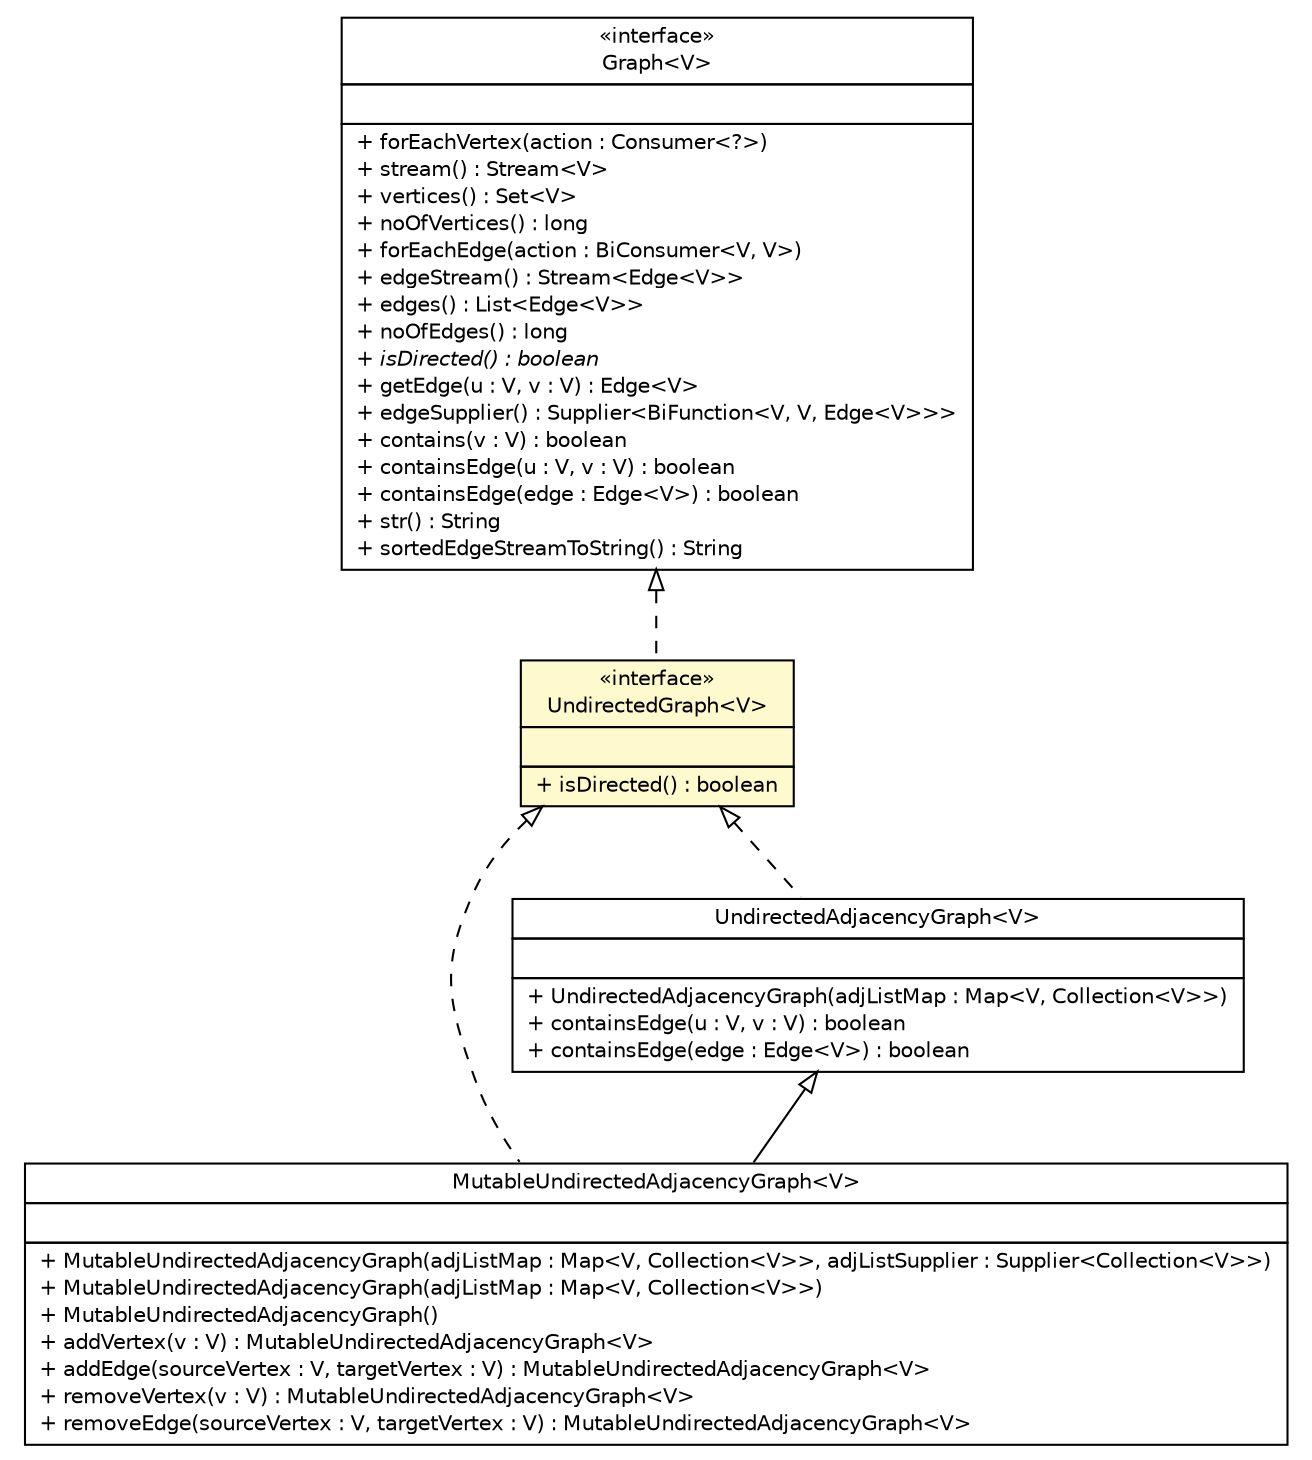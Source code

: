 #!/usr/local/bin/dot
#
# Class diagram 
# Generated by UMLGraph version R5_6-24-gf6e263 (http://www.umlgraph.org/)
#

digraph G {
	edge [fontname="Helvetica",fontsize=10,labelfontname="Helvetica",labelfontsize=10];
	node [fontname="Helvetica",fontsize=10,shape=plaintext];
	nodesep=0.25;
	ranksep=0.5;
	// org.jgraphl.UndirectedGraph<V>
	c1267 [label=<<table title="org.jgraphl.UndirectedGraph" border="0" cellborder="1" cellspacing="0" cellpadding="2" port="p" bgcolor="lemonChiffon" href="./UndirectedGraph.html">
		<tr><td><table border="0" cellspacing="0" cellpadding="1">
<tr><td align="center" balign="center"> &#171;interface&#187; </td></tr>
<tr><td align="center" balign="center"> UndirectedGraph&lt;V&gt; </td></tr>
		</table></td></tr>
		<tr><td><table border="0" cellspacing="0" cellpadding="1">
<tr><td align="left" balign="left">  </td></tr>
		</table></td></tr>
		<tr><td><table border="0" cellspacing="0" cellpadding="1">
<tr><td align="left" balign="left"> + isDirected() : boolean </td></tr>
		</table></td></tr>
		</table>>, URL="./UndirectedGraph.html", fontname="Helvetica", fontcolor="black", fontsize=10.0];
	// org.jgraphl.Graph<V>
	c1272 [label=<<table title="org.jgraphl.Graph" border="0" cellborder="1" cellspacing="0" cellpadding="2" port="p" href="./Graph.html">
		<tr><td><table border="0" cellspacing="0" cellpadding="1">
<tr><td align="center" balign="center"> &#171;interface&#187; </td></tr>
<tr><td align="center" balign="center"> Graph&lt;V&gt; </td></tr>
		</table></td></tr>
		<tr><td><table border="0" cellspacing="0" cellpadding="1">
<tr><td align="left" balign="left">  </td></tr>
		</table></td></tr>
		<tr><td><table border="0" cellspacing="0" cellpadding="1">
<tr><td align="left" balign="left"> + forEachVertex(action : Consumer&lt;?&gt;) </td></tr>
<tr><td align="left" balign="left"> + stream() : Stream&lt;V&gt; </td></tr>
<tr><td align="left" balign="left"> + vertices() : Set&lt;V&gt; </td></tr>
<tr><td align="left" balign="left"> + noOfVertices() : long </td></tr>
<tr><td align="left" balign="left"> + forEachEdge(action : BiConsumer&lt;V, V&gt;) </td></tr>
<tr><td align="left" balign="left"> + edgeStream() : Stream&lt;Edge&lt;V&gt;&gt; </td></tr>
<tr><td align="left" balign="left"> + edges() : List&lt;Edge&lt;V&gt;&gt; </td></tr>
<tr><td align="left" balign="left"> + noOfEdges() : long </td></tr>
<tr><td align="left" balign="left"><font face="Helvetica-Oblique" point-size="10.0"> + isDirected() : boolean </font></td></tr>
<tr><td align="left" balign="left"> + getEdge(u : V, v : V) : Edge&lt;V&gt; </td></tr>
<tr><td align="left" balign="left"> + edgeSupplier() : Supplier&lt;BiFunction&lt;V, V, Edge&lt;V&gt;&gt;&gt; </td></tr>
<tr><td align="left" balign="left"> + contains(v : V) : boolean </td></tr>
<tr><td align="left" balign="left"> + containsEdge(u : V, v : V) : boolean </td></tr>
<tr><td align="left" balign="left"> + containsEdge(edge : Edge&lt;V&gt;) : boolean </td></tr>
<tr><td align="left" balign="left"> + str() : String </td></tr>
<tr><td align="left" balign="left"> + sortedEdgeStreamToString() : String </td></tr>
		</table></td></tr>
		</table>>, URL="./Graph.html", fontname="Helvetica", fontcolor="black", fontsize=10.0];
	// org.jgraphl.graph.MutableUndirectedAdjacencyGraph<V>
	c1286 [label=<<table title="org.jgraphl.graph.MutableUndirectedAdjacencyGraph" border="0" cellborder="1" cellspacing="0" cellpadding="2" port="p" href="./graph/MutableUndirectedAdjacencyGraph.html">
		<tr><td><table border="0" cellspacing="0" cellpadding="1">
<tr><td align="center" balign="center"> MutableUndirectedAdjacencyGraph&lt;V&gt; </td></tr>
		</table></td></tr>
		<tr><td><table border="0" cellspacing="0" cellpadding="1">
<tr><td align="left" balign="left">  </td></tr>
		</table></td></tr>
		<tr><td><table border="0" cellspacing="0" cellpadding="1">
<tr><td align="left" balign="left"> + MutableUndirectedAdjacencyGraph(adjListMap : Map&lt;V, Collection&lt;V&gt;&gt;, adjListSupplier : Supplier&lt;Collection&lt;V&gt;&gt;) </td></tr>
<tr><td align="left" balign="left"> + MutableUndirectedAdjacencyGraph(adjListMap : Map&lt;V, Collection&lt;V&gt;&gt;) </td></tr>
<tr><td align="left" balign="left"> + MutableUndirectedAdjacencyGraph() </td></tr>
<tr><td align="left" balign="left"> + addVertex(v : V) : MutableUndirectedAdjacencyGraph&lt;V&gt; </td></tr>
<tr><td align="left" balign="left"> + addEdge(sourceVertex : V, targetVertex : V) : MutableUndirectedAdjacencyGraph&lt;V&gt; </td></tr>
<tr><td align="left" balign="left"> + removeVertex(v : V) : MutableUndirectedAdjacencyGraph&lt;V&gt; </td></tr>
<tr><td align="left" balign="left"> + removeEdge(sourceVertex : V, targetVertex : V) : MutableUndirectedAdjacencyGraph&lt;V&gt; </td></tr>
		</table></td></tr>
		</table>>, URL="./graph/MutableUndirectedAdjacencyGraph.html", fontname="Helvetica", fontcolor="black", fontsize=10.0];
	// org.jgraphl.graph.UndirectedAdjacencyGraph<V>
	c1287 [label=<<table title="org.jgraphl.graph.UndirectedAdjacencyGraph" border="0" cellborder="1" cellspacing="0" cellpadding="2" port="p" href="./graph/UndirectedAdjacencyGraph.html">
		<tr><td><table border="0" cellspacing="0" cellpadding="1">
<tr><td align="center" balign="center"> UndirectedAdjacencyGraph&lt;V&gt; </td></tr>
		</table></td></tr>
		<tr><td><table border="0" cellspacing="0" cellpadding="1">
<tr><td align="left" balign="left">  </td></tr>
		</table></td></tr>
		<tr><td><table border="0" cellspacing="0" cellpadding="1">
<tr><td align="left" balign="left"> + UndirectedAdjacencyGraph(adjListMap : Map&lt;V, Collection&lt;V&gt;&gt;) </td></tr>
<tr><td align="left" balign="left"> + containsEdge(u : V, v : V) : boolean </td></tr>
<tr><td align="left" balign="left"> + containsEdge(edge : Edge&lt;V&gt;) : boolean </td></tr>
		</table></td></tr>
		</table>>, URL="./graph/UndirectedAdjacencyGraph.html", fontname="Helvetica", fontcolor="black", fontsize=10.0];
	//org.jgraphl.UndirectedGraph<V> implements org.jgraphl.Graph<V>
	c1272:p -> c1267:p [dir=back,arrowtail=empty,style=dashed];
	//org.jgraphl.graph.MutableUndirectedAdjacencyGraph<V> extends org.jgraphl.graph.UndirectedAdjacencyGraph<V>
	c1287:p -> c1286:p [dir=back,arrowtail=empty];
	//org.jgraphl.graph.MutableUndirectedAdjacencyGraph<V> implements org.jgraphl.UndirectedGraph<V>
	c1267:p -> c1286:p [dir=back,arrowtail=empty,style=dashed];
	//org.jgraphl.graph.UndirectedAdjacencyGraph<V> implements org.jgraphl.UndirectedGraph<V>
	c1267:p -> c1287:p [dir=back,arrowtail=empty,style=dashed];
}

